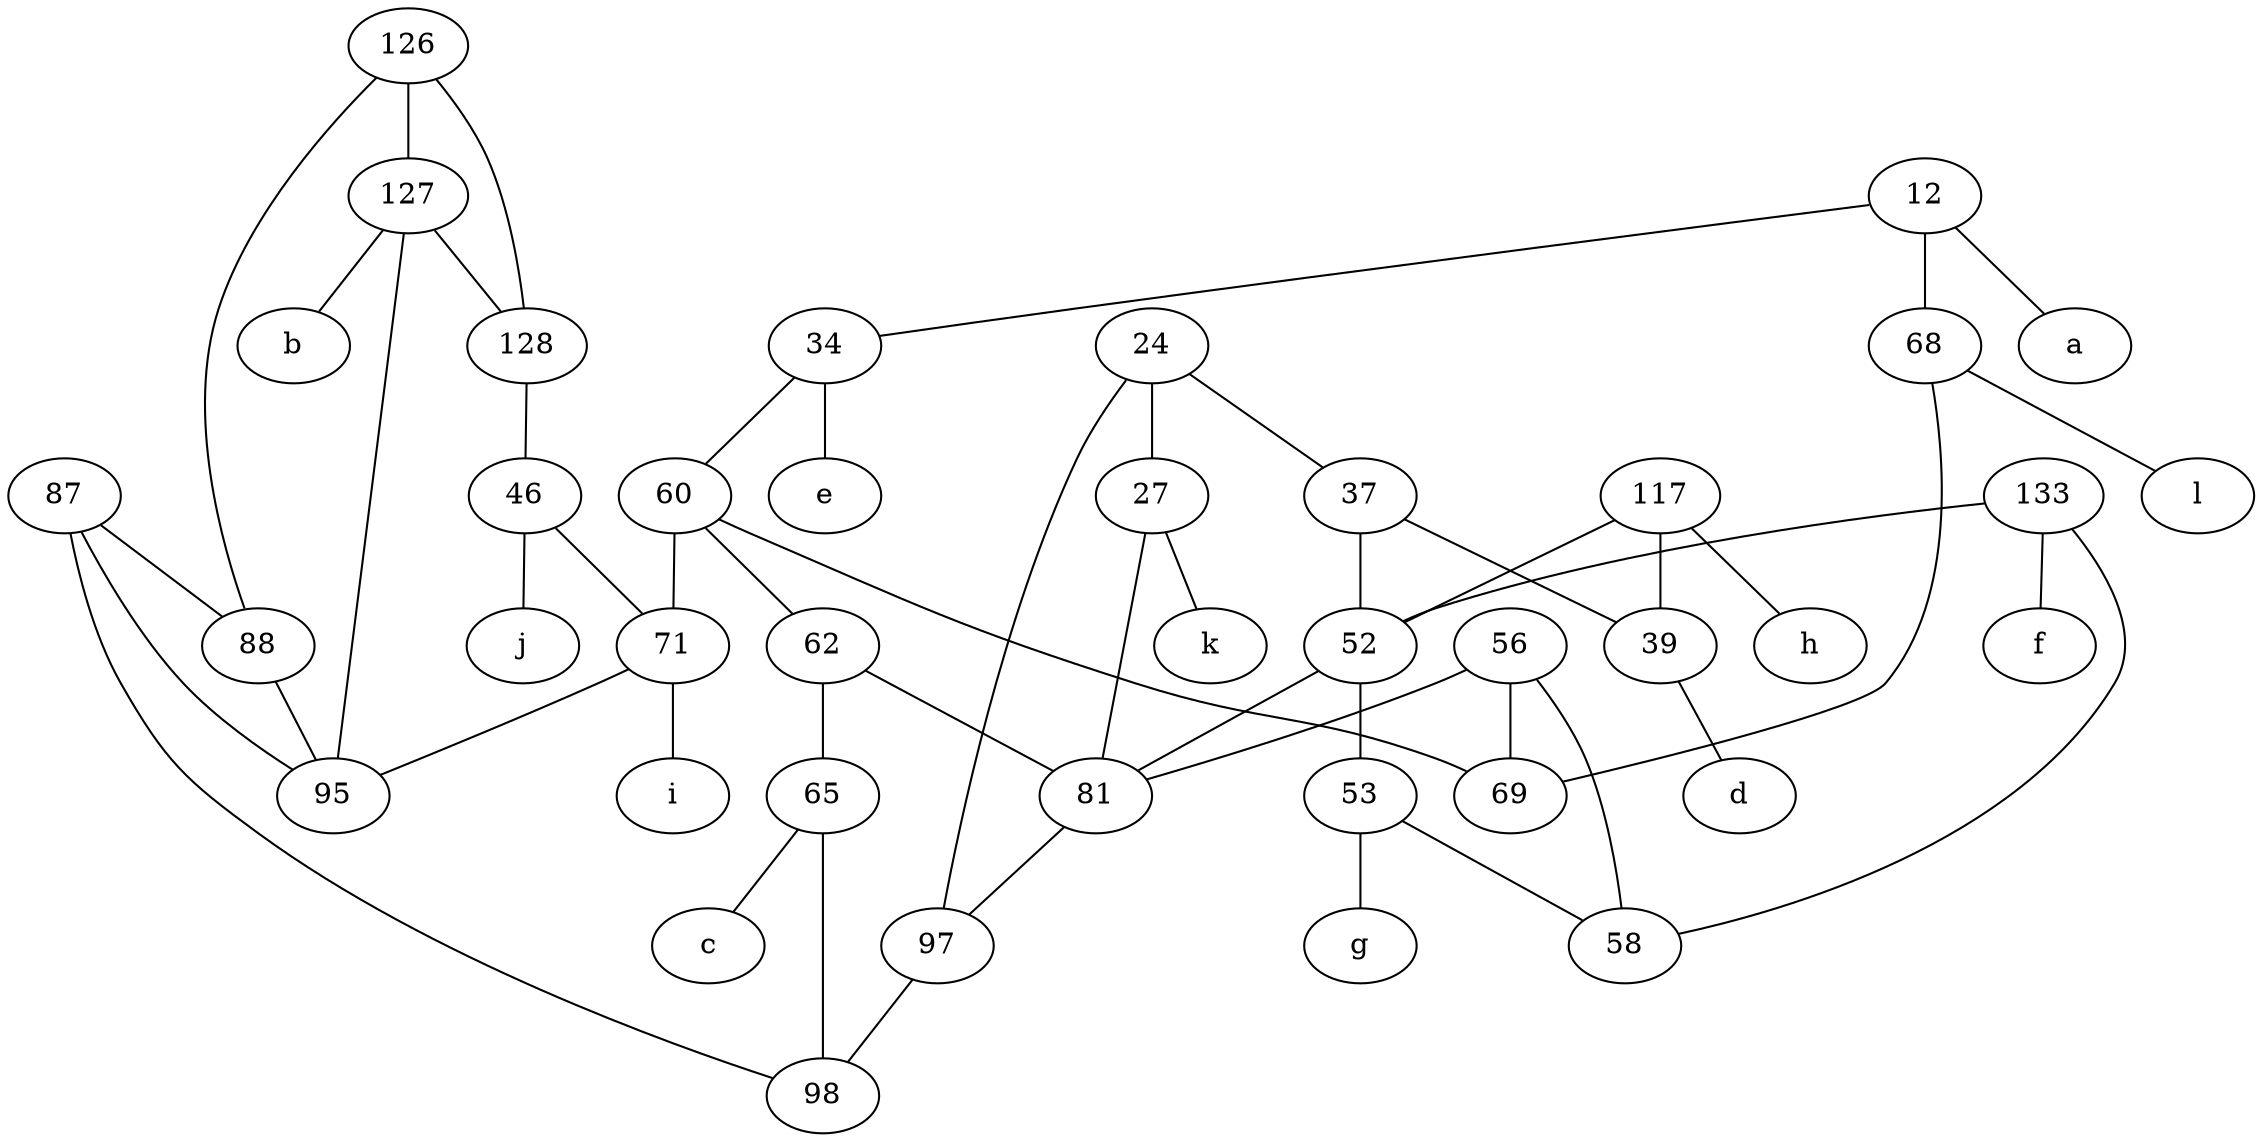 graph {
	node [labelfontsize=50]
	128 [pos="26.91667,75.81667!"]
	e [pos="22.2,84.88333!"]
	j [pos="30.32667,76.40028!"]
	133 [pos="11.65,78.16667!"]
	a [pos="23.98333,85.35!"]
	12 [pos="23.98333,85.35!"]
	24 [pos="17.68333,75.91667!"]
	27 [pos="17.33333,76.83333!"]
	b [pos="26.16667,75.78333!"]
	c [pos="20.53333,76.18333!"]
	34 [pos="22.2,84.88333!"]
	d [pos="11.25,75.76667!"]
	37 [pos="12.86667,74.88333!"]
	39 [pos="11.25,75.76667!"]
	46 [pos="28.63576,77.22445!"]
	h [pos="8.88333,76.6!"]
	52 [pos="12.97623,77.60329!"]
	53 [pos="13.13333,78.13333!"]
	56 [pos="15.5,80.05!"]
	58 [pos="13.65,79.41667!"]
	60 [pos="21.23333,81.63333!"]
	62 [pos="21.15,79.1!"]
	g [pos="13.13333,78.13333!"]
	65 [pos="20.53333,76.18333!"]
	i [pos="23.16697,79.95006!"]
	68 [pos="20.23333,85.83333!"]
	69 [pos="20.66667,85.6!"]
	71 [pos="23.16697,79.95006!"]
	l [pos="20.23333,85.83333!"]
	81 [pos="17.37528,78.47444!"]
	f [pos="11.65,78.16667!"]
	87 [pos="22.6,75.3!"]
	88 [pos="23.18333,75.76667!"]
	95 [pos="22.71792,75.8333!"]
	97 [pos="19.88333,75.33333!"]
	98 [pos="21.01667,75.56667!"]
	k [pos="17.33333,76.83333!"]
	117 [pos="9.48333,76.31667!"]
	126 [pos="25.35,74.63333!"]
	127 [pos="26.16667,75.78333!"]
	34 -- e
	60 -- 62
	127 -- b
	39 -- d
	87 -- 88
	62 -- 81
	126 -- 128
	27 -- k
	87 -- 98
	24 -- 97
	68 -- 69
	65 -- c
	81 -- 97
	127 -- 128
	27 -- 81
	24 -- 37
	56 -- 58
	71 -- 95
	126 -- 127
	56 -- 81
	53 -- 58
	87 -- 95
	37 -- 52
	133 -- 58
	128 -- 46
	37 -- 39
	52 -- 81
	12 -- 34
	71 -- i
	46 -- j
	133 -- 52
	34 -- 60
	62 -- 65
	46 -- 71
	88 -- 95
	12 -- 68
	68 -- l
	60 -- 71
	53 -- g
	12 -- a
	65 -- 98
	133 -- f
	117 -- 39
	24 -- 27
	126 -- 88
	117 -- 52
	127 -- 95
	56 -- 69
	60 -- 69
	52 -- 53
	117 -- h
	97 -- 98
}
